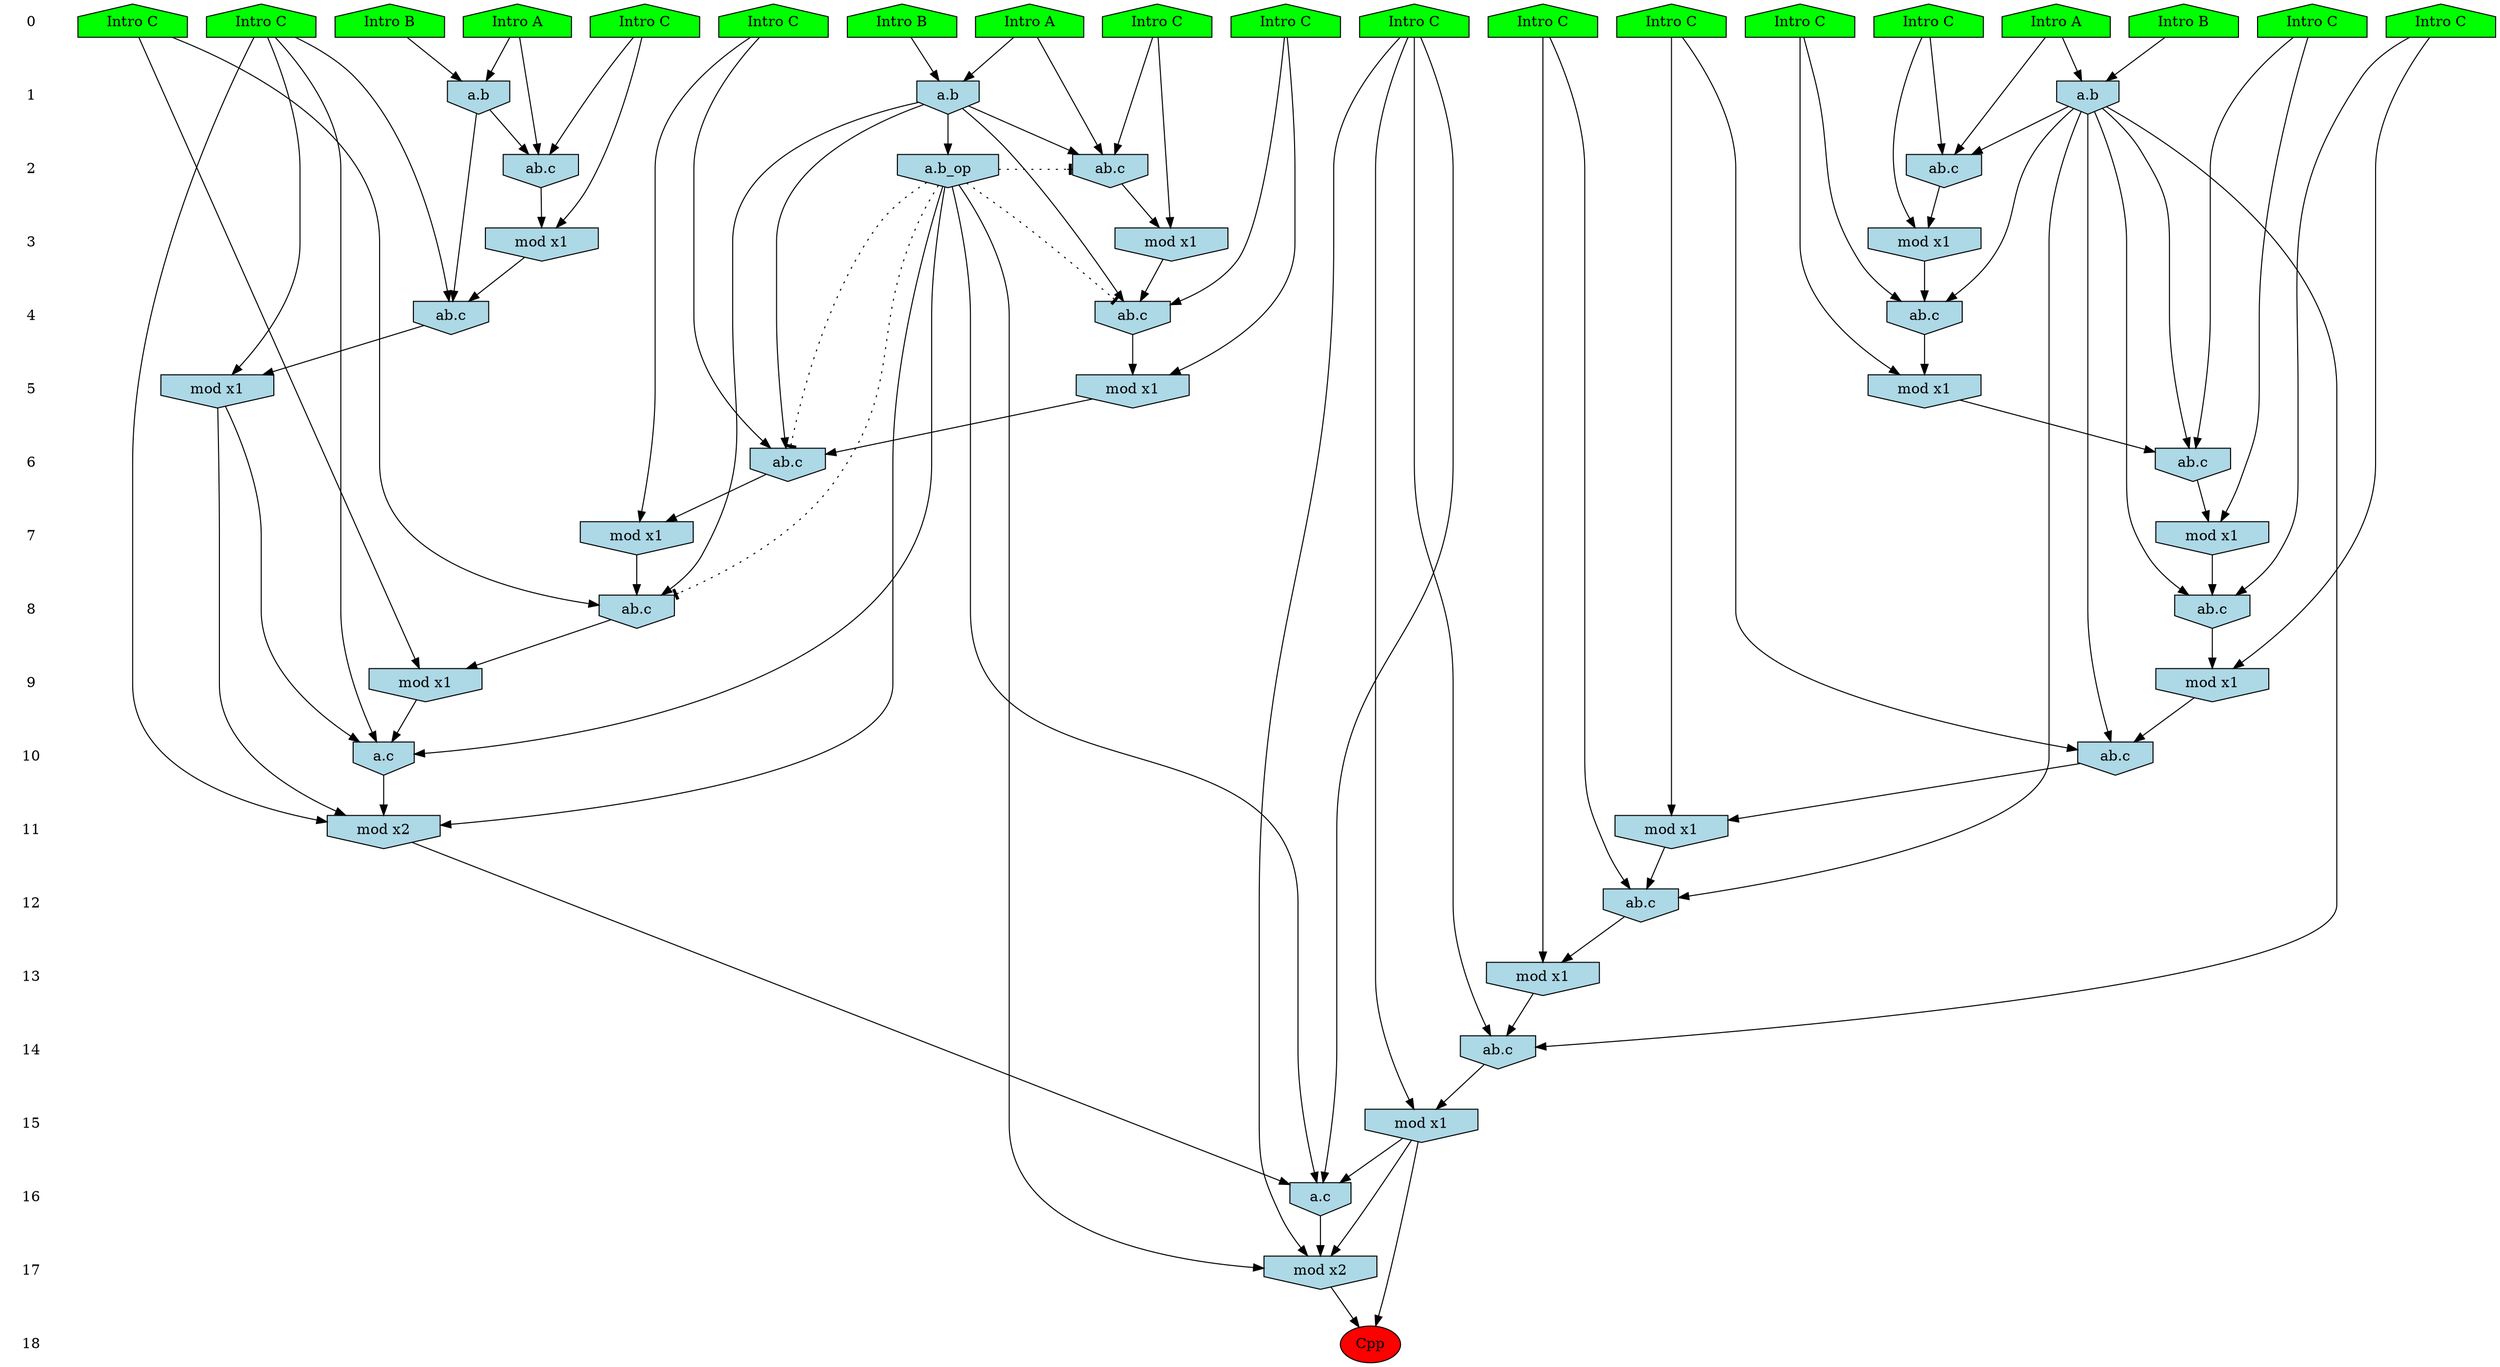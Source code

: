 /* Compression of 1 causal flows obtained in average at 2.075789E+01 t.u */
/* Compressed causal flows were: [3882] */
digraph G{
 ranksep=.5 ; 
{ rank = same ; "0" [shape=plaintext] ; node_1 [label ="Intro A", shape=house, style=filled, fillcolor=green] ;
node_2 [label ="Intro A", shape=house, style=filled, fillcolor=green] ;
node_3 [label ="Intro B", shape=house, style=filled, fillcolor=green] ;
node_4 [label ="Intro A", shape=house, style=filled, fillcolor=green] ;
node_5 [label ="Intro B", shape=house, style=filled, fillcolor=green] ;
node_6 [label ="Intro B", shape=house, style=filled, fillcolor=green] ;
node_7 [label ="Intro C", shape=house, style=filled, fillcolor=green] ;
node_8 [label ="Intro C", shape=house, style=filled, fillcolor=green] ;
node_9 [label ="Intro C", shape=house, style=filled, fillcolor=green] ;
node_10 [label ="Intro C", shape=house, style=filled, fillcolor=green] ;
node_11 [label ="Intro C", shape=house, style=filled, fillcolor=green] ;
node_12 [label ="Intro C", shape=house, style=filled, fillcolor=green] ;
node_13 [label ="Intro C", shape=house, style=filled, fillcolor=green] ;
node_14 [label ="Intro C", shape=house, style=filled, fillcolor=green] ;
node_15 [label ="Intro C", shape=house, style=filled, fillcolor=green] ;
node_16 [label ="Intro C", shape=house, style=filled, fillcolor=green] ;
node_17 [label ="Intro C", shape=house, style=filled, fillcolor=green] ;
node_18 [label ="Intro C", shape=house, style=filled, fillcolor=green] ;
node_19 [label ="Intro C", shape=house, style=filled, fillcolor=green] ;
}
{ rank = same ; "1" [shape=plaintext] ; node_20 [label="a.b", shape=invhouse, style=filled, fillcolor = lightblue] ;
node_23 [label="a.b", shape=invhouse, style=filled, fillcolor = lightblue] ;
node_24 [label="a.b", shape=invhouse, style=filled, fillcolor = lightblue] ;
}
{ rank = same ; "2" [shape=plaintext] ; node_21 [label="ab.c", shape=invhouse, style=filled, fillcolor = lightblue] ;
node_25 [label="ab.c", shape=invhouse, style=filled, fillcolor = lightblue] ;
node_27 [label="ab.c", shape=invhouse, style=filled, fillcolor = lightblue] ;
node_35 [label="a.b_op", shape=invhouse, style=filled, fillcolor = lightblue] ;
}
{ rank = same ; "3" [shape=plaintext] ; node_22 [label="mod x1", shape=invhouse, style=filled, fillcolor = lightblue] ;
node_30 [label="mod x1", shape=invhouse, style=filled, fillcolor = lightblue] ;
node_31 [label="mod x1", shape=invhouse, style=filled, fillcolor = lightblue] ;
}
{ rank = same ; "4" [shape=plaintext] ; node_26 [label="ab.c", shape=invhouse, style=filled, fillcolor = lightblue] ;
node_32 [label="ab.c", shape=invhouse, style=filled, fillcolor = lightblue] ;
node_37 [label="ab.c", shape=invhouse, style=filled, fillcolor = lightblue] ;
}
{ rank = same ; "5" [shape=plaintext] ; node_28 [label="mod x1", shape=invhouse, style=filled, fillcolor = lightblue] ;
node_38 [label="mod x1", shape=invhouse, style=filled, fillcolor = lightblue] ;
node_39 [label="mod x1", shape=invhouse, style=filled, fillcolor = lightblue] ;
}
{ rank = same ; "6" [shape=plaintext] ; node_29 [label="ab.c", shape=invhouse, style=filled, fillcolor = lightblue] ;
node_40 [label="ab.c", shape=invhouse, style=filled, fillcolor = lightblue] ;
}
{ rank = same ; "7" [shape=plaintext] ; node_33 [label="mod x1", shape=invhouse, style=filled, fillcolor = lightblue] ;
node_41 [label="mod x1", shape=invhouse, style=filled, fillcolor = lightblue] ;
}
{ rank = same ; "8" [shape=plaintext] ; node_34 [label="ab.c", shape=invhouse, style=filled, fillcolor = lightblue] ;
node_43 [label="ab.c", shape=invhouse, style=filled, fillcolor = lightblue] ;
}
{ rank = same ; "9" [shape=plaintext] ; node_36 [label="mod x1", shape=invhouse, style=filled, fillcolor = lightblue] ;
node_44 [label="mod x1", shape=invhouse, style=filled, fillcolor = lightblue] ;
}
{ rank = same ; "10" [shape=plaintext] ; node_42 [label="a.c", shape=invhouse, style=filled, fillcolor = lightblue] ;
node_45 [label="ab.c", shape=invhouse, style=filled, fillcolor = lightblue] ;
}
{ rank = same ; "11" [shape=plaintext] ; node_46 [label="mod x2", shape=invhouse, style=filled, fillcolor = lightblue] ;
node_47 [label="mod x1", shape=invhouse, style=filled, fillcolor = lightblue] ;
}
{ rank = same ; "12" [shape=plaintext] ; node_48 [label="ab.c", shape=invhouse, style=filled, fillcolor = lightblue] ;
}
{ rank = same ; "13" [shape=plaintext] ; node_49 [label="mod x1", shape=invhouse, style=filled, fillcolor = lightblue] ;
}
{ rank = same ; "14" [shape=plaintext] ; node_50 [label="ab.c", shape=invhouse, style=filled, fillcolor = lightblue] ;
}
{ rank = same ; "15" [shape=plaintext] ; node_51 [label="mod x1", shape=invhouse, style=filled, fillcolor = lightblue] ;
}
{ rank = same ; "16" [shape=plaintext] ; node_52 [label="a.c", shape=invhouse, style=filled, fillcolor = lightblue] ;
}
{ rank = same ; "17" [shape=plaintext] ; node_53 [label="mod x2", shape=invhouse, style=filled, fillcolor = lightblue] ;
}
{ rank = same ; "18" [shape=plaintext] ; node_54 [label ="Cpp", style=filled, fillcolor=red] ;
}
"0" -> "1" [style="invis"]; 
"1" -> "2" [style="invis"]; 
"2" -> "3" [style="invis"]; 
"3" -> "4" [style="invis"]; 
"4" -> "5" [style="invis"]; 
"5" -> "6" [style="invis"]; 
"6" -> "7" [style="invis"]; 
"7" -> "8" [style="invis"]; 
"8" -> "9" [style="invis"]; 
"9" -> "10" [style="invis"]; 
"10" -> "11" [style="invis"]; 
"11" -> "12" [style="invis"]; 
"12" -> "13" [style="invis"]; 
"13" -> "14" [style="invis"]; 
"14" -> "15" [style="invis"]; 
"15" -> "16" [style="invis"]; 
"16" -> "17" [style="invis"]; 
"17" -> "18" [style="invis"]; 
node_3 -> node_20
node_4 -> node_20
node_4 -> node_21
node_12 -> node_21
node_20 -> node_21
node_12 -> node_22
node_21 -> node_22
node_1 -> node_23
node_5 -> node_23
node_2 -> node_24
node_6 -> node_24
node_1 -> node_25
node_19 -> node_25
node_23 -> node_25
node_11 -> node_26
node_20 -> node_26
node_22 -> node_26
node_2 -> node_27
node_18 -> node_27
node_24 -> node_27
node_11 -> node_28
node_26 -> node_28
node_14 -> node_29
node_20 -> node_29
node_28 -> node_29
node_19 -> node_30
node_25 -> node_30
node_18 -> node_31
node_27 -> node_31
node_17 -> node_32
node_23 -> node_32
node_30 -> node_32
node_14 -> node_33
node_29 -> node_33
node_16 -> node_34
node_20 -> node_34
node_33 -> node_34
node_20 -> node_35
node_16 -> node_36
node_34 -> node_36
node_13 -> node_37
node_24 -> node_37
node_31 -> node_37
node_13 -> node_38
node_37 -> node_38
node_17 -> node_39
node_32 -> node_39
node_9 -> node_40
node_23 -> node_40
node_39 -> node_40
node_9 -> node_41
node_40 -> node_41
node_13 -> node_42
node_35 -> node_42
node_36 -> node_42
node_38 -> node_42
node_10 -> node_43
node_23 -> node_43
node_41 -> node_43
node_10 -> node_44
node_43 -> node_44
node_15 -> node_45
node_23 -> node_45
node_44 -> node_45
node_13 -> node_46
node_35 -> node_46
node_38 -> node_46
node_42 -> node_46
node_15 -> node_47
node_45 -> node_47
node_8 -> node_48
node_23 -> node_48
node_47 -> node_48
node_8 -> node_49
node_48 -> node_49
node_7 -> node_50
node_23 -> node_50
node_49 -> node_50
node_7 -> node_51
node_50 -> node_51
node_7 -> node_52
node_35 -> node_52
node_46 -> node_52
node_51 -> node_52
node_7 -> node_53
node_35 -> node_53
node_51 -> node_53
node_52 -> node_53
node_51 -> node_54
node_53 -> node_54
node_35 -> node_34 [style=dotted, arrowhead = tee] 
node_35 -> node_29 [style=dotted, arrowhead = tee] 
node_35 -> node_26 [style=dotted, arrowhead = tee] 
node_35 -> node_21 [style=dotted, arrowhead = tee] 
}
/*
 Dot generation time: 0.000224
*/